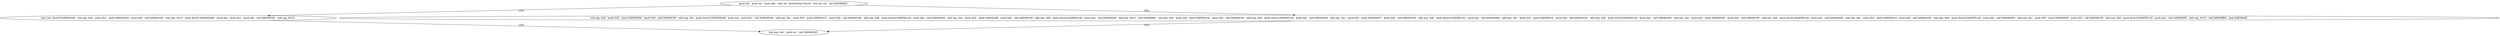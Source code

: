 digraph "func" {
"134519152" [label = "'push edi', 'push esi', 'push eax', 'mov esi, dword [esp+0x10]', 'test esi, esi', 'jne 0x8049ab3', " ]
"134519475" [label = "'mov edi, dword [0x805f1b8]', 'sub esp, 0x4', 'push 0x5', 'push 0x805b324', 'push 0x0', 'call 0x8049100', 'add esp, 0x10', 'push dword [0x805f2e8]', 'push eax', 'push 0x1', 'push edi', 'call 0x80493d0', 'add esp, 0x10', " ]
"134519167" [label = "'sub esp, 0x4', 'push 0x5', 'push 0x805b34b', 'push 0x0', 'call 0x8049100', 'add esp, 0xc', 'push dword [0x805f2e8]', 'push eax', 'push 0x1', 'call 0x8049340', 'add esp, 0xc', 'push 0x5', 'push 0x805b372', 'push 0x0', 'call 0x8049100', 'add esp, 0x8', 'push dword [0x805f1c4]', 'push eax', 'call 0x8049260', 'add esp, 0xc', 'push 0x5', 'push 0x805b3f8', 'push 0x0', 'call 0x8049100', 'add esp, 0x8', 'push dword [0x805f1c4]', 'push eax', 'call 0x8049260', 'add esp, 0x10', 'call 0x8049f60', 'sub esp, 0x4', 'push 0x5', 'push 0x805b41b', 'push 0x0', 'call 0x8049100', 'add esp, 0x8', 'push dword [0x805f1c4]', 'push eax', 'call 0x8049260', 'add esp, 0xc', 'push 0x5', 'push 0x805b4d7', 'push 0x0', 'call 0x8049100', 'add esp, 0x8', 'push dword [0x805f1c4]', 'push eax', 'call 0x8049260', 'add esp, 0xc', 'push 0x5', 'push 0x805b519', 'push 0x0', 'call 0x8049100', 'add esp, 0x8', 'push dword [0x805f1c4]', 'push eax', 'call 0x8049260', 'add esp, 0xc', 'push 0x5', 'push 0x805b5e0', 'push 0x0', 'call 0x8049100', 'add esp, 0x8', 'push dword [0x805f1c4]', 'push eax', 'call 0x8049260', 'add esp, 0xc', 'push 0x5', 'push 0x805b610', 'push 0x0', 'call 0x8049100', 'add esp, 0x8', 'push dword [0x805f1c4]', 'push eax', 'call 0x8049260', 'add esp, 0xc', 'push 0x5', 'push 0x805b649', 'push 0x0', 'call 0x8049100', 'add esp, 0x8', 'push dword [0x805f1c4]', 'push eax', 'call 0x8049260', 'add esp, 0x10', 'call 0x8049f90', 'jmp 0x8049adf', " ]
"134519519" [label = "'sub esp, 0xc', 'push esi', 'call 0x8049240', " ]
"134519152" -> "134519475" [ label = "CFG" ]
"134519152" -> "134519167" [ label = "CFG" ]
"134519475" -> "134519519" [ label = "CFG" ]
"134519167" -> "134519519" [ label = "CFG" ]
}

